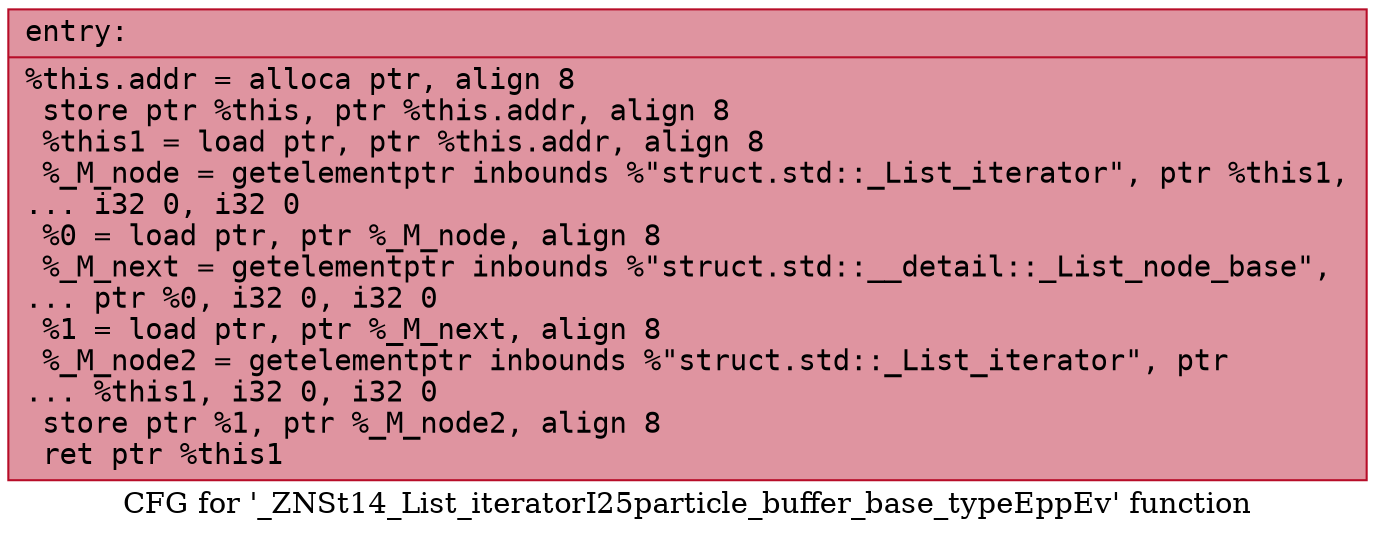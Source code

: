 digraph "CFG for '_ZNSt14_List_iteratorI25particle_buffer_base_typeEppEv' function" {
	label="CFG for '_ZNSt14_List_iteratorI25particle_buffer_base_typeEppEv' function";

	Node0x558b6944c7c0 [shape=record,color="#b70d28ff", style=filled, fillcolor="#b70d2870" fontname="Courier",label="{entry:\l|  %this.addr = alloca ptr, align 8\l  store ptr %this, ptr %this.addr, align 8\l  %this1 = load ptr, ptr %this.addr, align 8\l  %_M_node = getelementptr inbounds %\"struct.std::_List_iterator\", ptr %this1,\l... i32 0, i32 0\l  %0 = load ptr, ptr %_M_node, align 8\l  %_M_next = getelementptr inbounds %\"struct.std::__detail::_List_node_base\",\l... ptr %0, i32 0, i32 0\l  %1 = load ptr, ptr %_M_next, align 8\l  %_M_node2 = getelementptr inbounds %\"struct.std::_List_iterator\", ptr\l... %this1, i32 0, i32 0\l  store ptr %1, ptr %_M_node2, align 8\l  ret ptr %this1\l}"];
}
